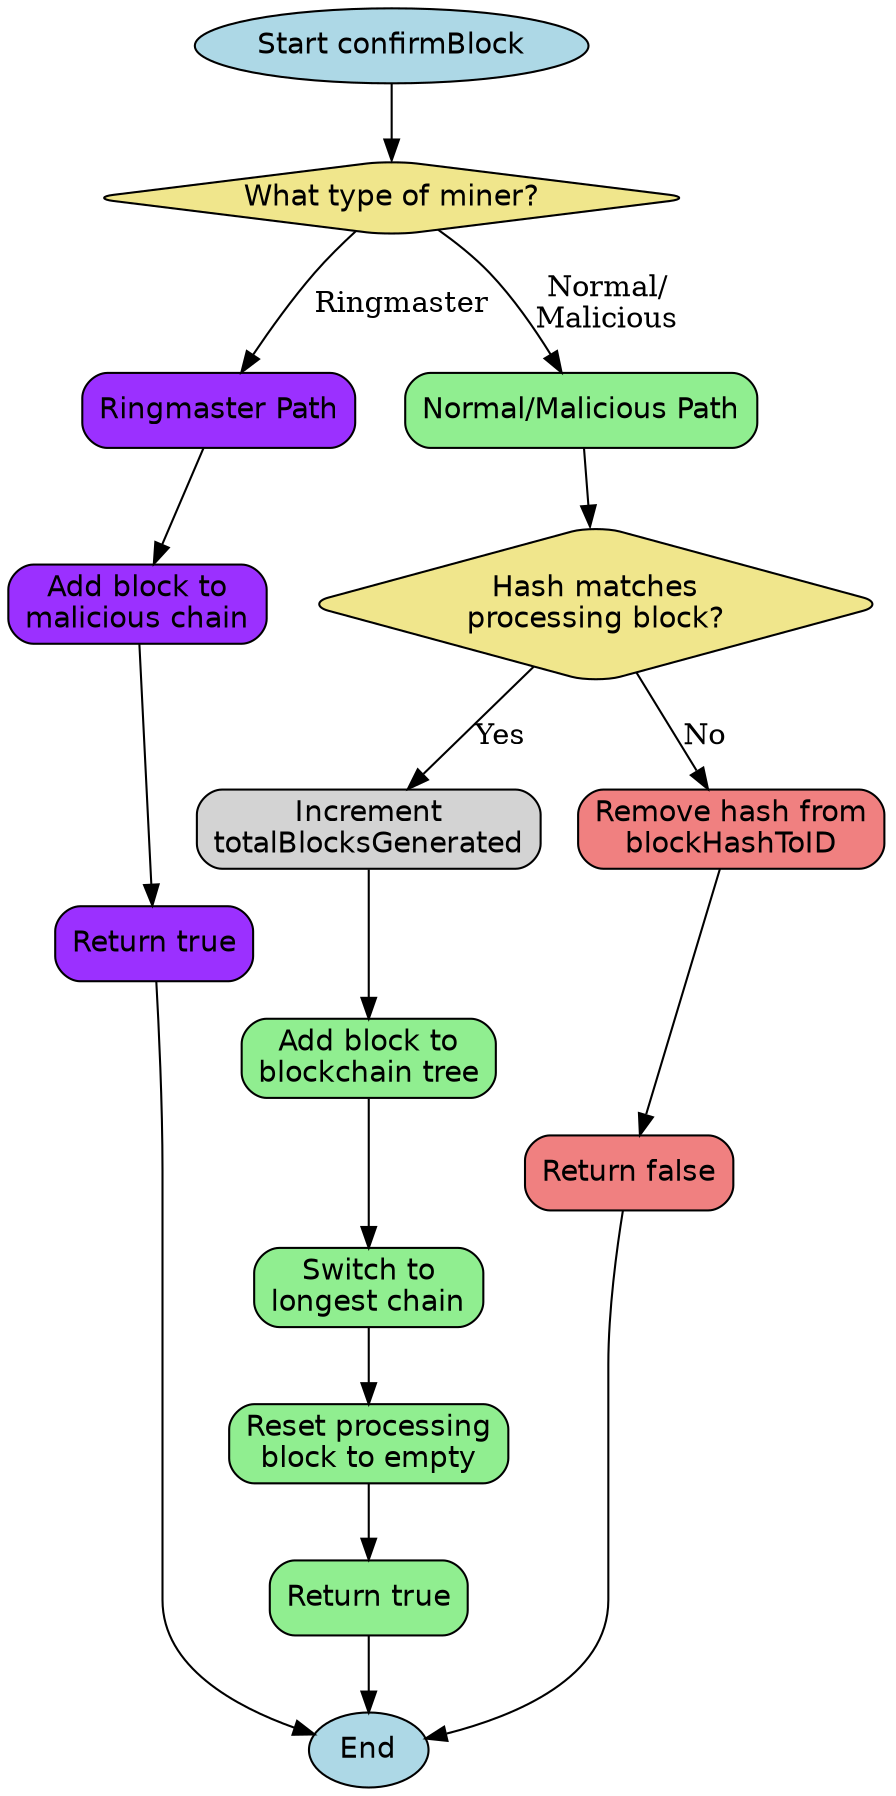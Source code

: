 digraph confirmBlockFlow {
    rankdir=TB;
    
    // Node styles
    node [shape=box, style="filled,rounded", fontname="Helvetica"];
    start_node [label="Start confirmBlock", shape=ellipse, fillcolor=lightblue];
    end_node [label="End", shape=ellipse, fillcolor=lightblue];
    
    // Initial miner type check
    check_miner_type [
        label="What type of miner?",
        shape=diamond,
        fillcolor=khaki
    ];
    
    // Ringmaster specific path
    ringmaster_path [
        label="Ringmaster Path",
        shape=box,
        fillcolor=purple1
    ];
    
    add_to_malicious_chain [
        label="Add block to\nmalicious chain",
        shape=box,
        fillcolor=purple1
    ];
    
    return_true_ringmaster [
        label="Return true",
        shape=box,
        fillcolor=purple1
    ];
    
    // Normal/Malicious miner path
    normal_path [
        label="Normal/Malicious Path",
        shape=box,
        fillcolor=lightgreen
    ];
    
    check_processing_hash [
        label="Hash matches\nprocessing block?",
        shape=diamond,
        fillcolor=khaki
    ];
    
    increment_blocks [
        label="Increment\ntotalBlocksGenerated",
        shape=box,
        fillcolor=lightgrey
    ];
    
    add_block [
        label="Add block to\nblockchain tree",
        shape=box,
        fillcolor=lightgreen
    ];
    
    switch_chain [
        label="Switch to\nlongest chain",
        shape=box,
        fillcolor=lightgreen
    ];
    
    reset_processing [
        label="Reset processing\nblock to empty",
        shape=box,
        fillcolor=lightgreen
    ];
    
    remove_hash [
        label="Remove hash from\nblockHashToID",
        shape=box,
        fillcolor=lightcoral
    ];
    
    return_true [
        label="Return true",
        shape=box,
        fillcolor=lightgreen
    ];
    
    return_false [
        label="Return false",
        shape=box,
        fillcolor=lightcoral
    ];

    // Edges
    start_node -> check_miner_type;
    
    // Ringmaster path
    check_miner_type -> ringmaster_path [label="Ringmaster"];
    ringmaster_path -> add_to_malicious_chain;
    add_to_malicious_chain -> return_true_ringmaster;
    return_true_ringmaster -> end_node;
    
    // Normal/Malicious path
    check_miner_type -> normal_path [label="Normal/\nMalicious"];
    normal_path -> check_processing_hash;
    
    // Success path
    check_processing_hash -> increment_blocks [label="Yes"];
    increment_blocks -> add_block;
    add_block -> switch_chain;
    switch_chain -> reset_processing;
    reset_processing -> return_true;
    
    // Failure path
    check_processing_hash -> remove_hash [label="No"];
    remove_hash -> return_false;
    
    // Final returns
    return_true -> end_node;
    return_false -> end_node;
}